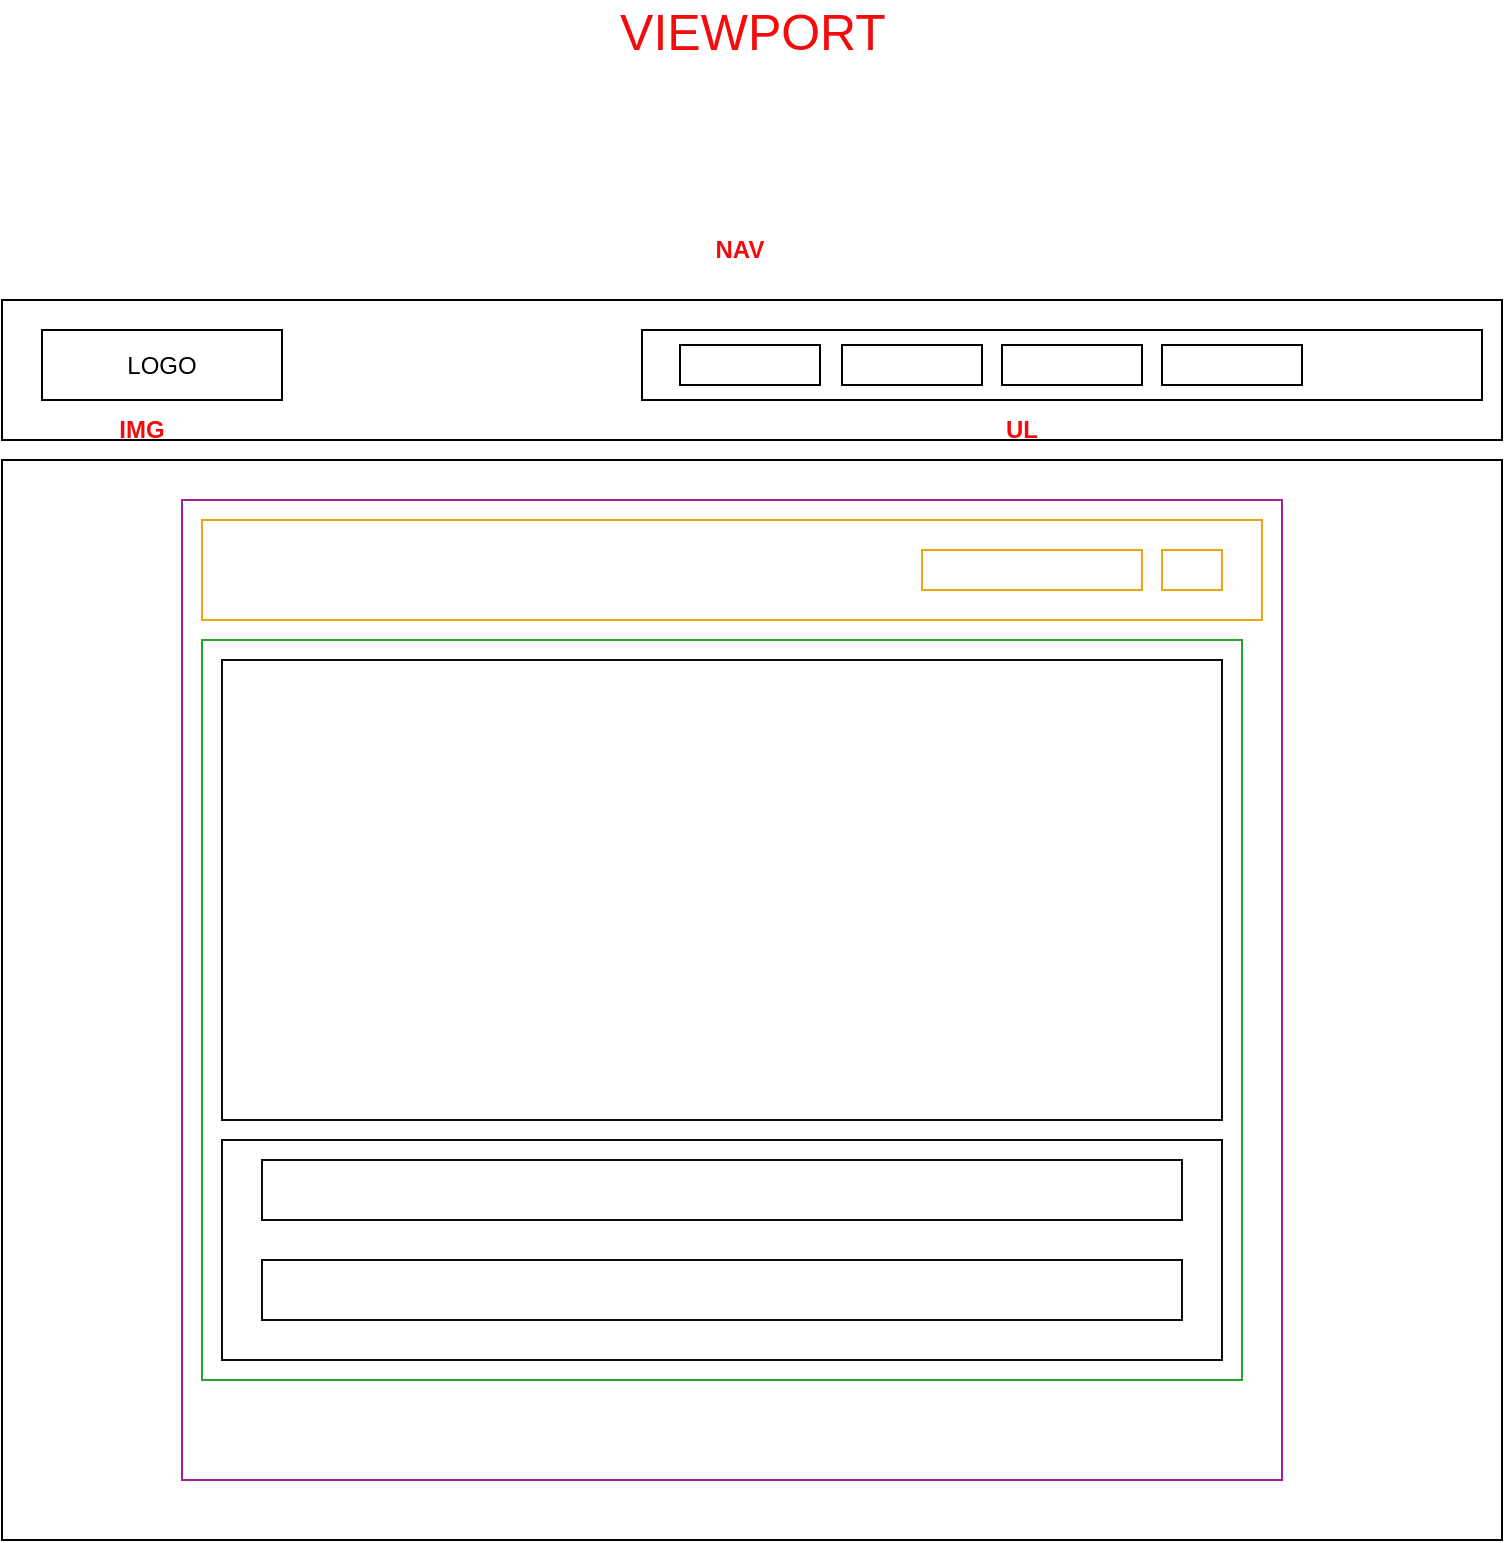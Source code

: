 <mxfile version="20.8.20" type="github">
  <diagram name="Página-1" id="5jDgC4JBltUdnbmfNg-T">
    <mxGraphModel dx="989" dy="1690" grid="1" gridSize="10" guides="1" tooltips="1" connect="1" arrows="1" fold="1" page="1" pageScale="1" pageWidth="827" pageHeight="1169" math="0" shadow="0">
      <root>
        <mxCell id="0" />
        <mxCell id="1" parent="0" />
        <mxCell id="DLjpoMInxnvfnNG7Ht0P-1" value="" style="rounded=0;whiteSpace=wrap;html=1;" parent="1" vertex="1">
          <mxGeometry x="40" y="20" width="750" height="70" as="geometry" />
        </mxCell>
        <mxCell id="DLjpoMInxnvfnNG7Ht0P-2" value="LOGO" style="rounded=0;whiteSpace=wrap;html=1;" parent="1" vertex="1">
          <mxGeometry x="60" y="35" width="120" height="35" as="geometry" />
        </mxCell>
        <mxCell id="DLjpoMInxnvfnNG7Ht0P-3" value="" style="rounded=0;whiteSpace=wrap;html=1;" parent="1" vertex="1">
          <mxGeometry x="360" y="35" width="420" height="35" as="geometry" />
        </mxCell>
        <mxCell id="DLjpoMInxnvfnNG7Ht0P-4" value="" style="rounded=0;whiteSpace=wrap;html=1;" parent="1" vertex="1">
          <mxGeometry x="379" y="42.5" width="70" height="20" as="geometry" />
        </mxCell>
        <mxCell id="DLjpoMInxnvfnNG7Ht0P-5" value="" style="rounded=0;whiteSpace=wrap;html=1;" parent="1" vertex="1">
          <mxGeometry x="540" y="42.5" width="70" height="20" as="geometry" />
        </mxCell>
        <mxCell id="DLjpoMInxnvfnNG7Ht0P-8" value="" style="rounded=0;whiteSpace=wrap;html=1;" parent="1" vertex="1">
          <mxGeometry x="620" y="42.5" width="70" height="20" as="geometry" />
        </mxCell>
        <mxCell id="DLjpoMInxnvfnNG7Ht0P-9" value="" style="rounded=0;whiteSpace=wrap;html=1;" parent="1" vertex="1">
          <mxGeometry x="460" y="42.5" width="70" height="20" as="geometry" />
        </mxCell>
        <mxCell id="DLjpoMInxnvfnNG7Ht0P-10" value="&lt;span&gt;NAV&lt;/span&gt;" style="text;html=1;strokeColor=none;fillColor=none;align=center;verticalAlign=middle;whiteSpace=wrap;rounded=0;fontStyle=1;fontColor=#f40b0b;" parent="1" vertex="1">
          <mxGeometry x="379" y="-20" width="60" height="30" as="geometry" />
        </mxCell>
        <mxCell id="DLjpoMInxnvfnNG7Ht0P-11" value="&lt;span&gt;UL&lt;/span&gt;" style="text;html=1;strokeColor=none;fillColor=none;align=center;verticalAlign=middle;whiteSpace=wrap;rounded=0;fontStyle=1;fontColor=#f40b0b;" parent="1" vertex="1">
          <mxGeometry x="520" y="70" width="60" height="30" as="geometry" />
        </mxCell>
        <mxCell id="DLjpoMInxnvfnNG7Ht0P-12" value="&lt;span&gt;IMG&lt;/span&gt;" style="text;html=1;strokeColor=none;fillColor=none;align=center;verticalAlign=middle;whiteSpace=wrap;rounded=0;fontStyle=1;fontColor=#f40b0b;" parent="1" vertex="1">
          <mxGeometry x="80" y="70" width="60" height="30" as="geometry" />
        </mxCell>
        <mxCell id="DLjpoMInxnvfnNG7Ht0P-13" value="VIEWPORT" style="text;html=1;strokeColor=none;fillColor=none;align=center;verticalAlign=middle;whiteSpace=wrap;rounded=0;fontColor=#f40b0b;fontSize=25;" parent="1" vertex="1">
          <mxGeometry x="334.5" y="-130" width="161" height="30" as="geometry" />
        </mxCell>
        <mxCell id="LdkPaSGKum9pUnrCHZW5-1" value="" style="rounded=0;whiteSpace=wrap;html=1;" vertex="1" parent="1">
          <mxGeometry x="40" y="100" width="750" height="540" as="geometry" />
        </mxCell>
        <mxCell id="LdkPaSGKum9pUnrCHZW5-2" value="" style="rounded=0;whiteSpace=wrap;html=1;strokeColor=#a61c9a;" vertex="1" parent="1">
          <mxGeometry x="130" y="120" width="550" height="490" as="geometry" />
        </mxCell>
        <mxCell id="LdkPaSGKum9pUnrCHZW5-3" value="" style="rounded=0;whiteSpace=wrap;html=1;strokeColor=#e8a617;" vertex="1" parent="1">
          <mxGeometry x="140" y="130" width="530" height="50" as="geometry" />
        </mxCell>
        <mxCell id="LdkPaSGKum9pUnrCHZW5-4" value="" style="rounded=0;whiteSpace=wrap;html=1;strokeColor=#e8a617;" vertex="1" parent="1">
          <mxGeometry x="500" y="145" width="110" height="20" as="geometry" />
        </mxCell>
        <mxCell id="LdkPaSGKum9pUnrCHZW5-5" value="" style="rounded=0;whiteSpace=wrap;html=1;strokeColor=#e8a617;" vertex="1" parent="1">
          <mxGeometry x="620" y="145" width="30" height="20" as="geometry" />
        </mxCell>
        <mxCell id="LdkPaSGKum9pUnrCHZW5-6" value="" style="rounded=0;whiteSpace=wrap;html=1;strokeColor=#27a52f;" vertex="1" parent="1">
          <mxGeometry x="140" y="190" width="520" height="370" as="geometry" />
        </mxCell>
        <mxCell id="LdkPaSGKum9pUnrCHZW5-7" value="" style="rounded=0;whiteSpace=wrap;html=1;strokeColor=#0d0d0d;" vertex="1" parent="1">
          <mxGeometry x="150" y="200" width="500" height="230" as="geometry" />
        </mxCell>
        <mxCell id="LdkPaSGKum9pUnrCHZW5-11" value="" style="group" vertex="1" connectable="0" parent="1">
          <mxGeometry x="150" y="440" width="500" height="110" as="geometry" />
        </mxCell>
        <mxCell id="LdkPaSGKum9pUnrCHZW5-8" value="" style="rounded=0;whiteSpace=wrap;html=1;strokeColor=#0d0d0d;" vertex="1" parent="LdkPaSGKum9pUnrCHZW5-11">
          <mxGeometry width="500" height="110" as="geometry" />
        </mxCell>
        <mxCell id="LdkPaSGKum9pUnrCHZW5-9" value="" style="rounded=0;whiteSpace=wrap;html=1;strokeColor=#0d0d0d;" vertex="1" parent="LdkPaSGKum9pUnrCHZW5-11">
          <mxGeometry x="20" y="10" width="460" height="30" as="geometry" />
        </mxCell>
        <mxCell id="LdkPaSGKum9pUnrCHZW5-10" value="" style="rounded=0;whiteSpace=wrap;html=1;strokeColor=#0d0d0d;" vertex="1" parent="LdkPaSGKum9pUnrCHZW5-11">
          <mxGeometry x="20" y="60" width="460" height="30" as="geometry" />
        </mxCell>
      </root>
    </mxGraphModel>
  </diagram>
</mxfile>
